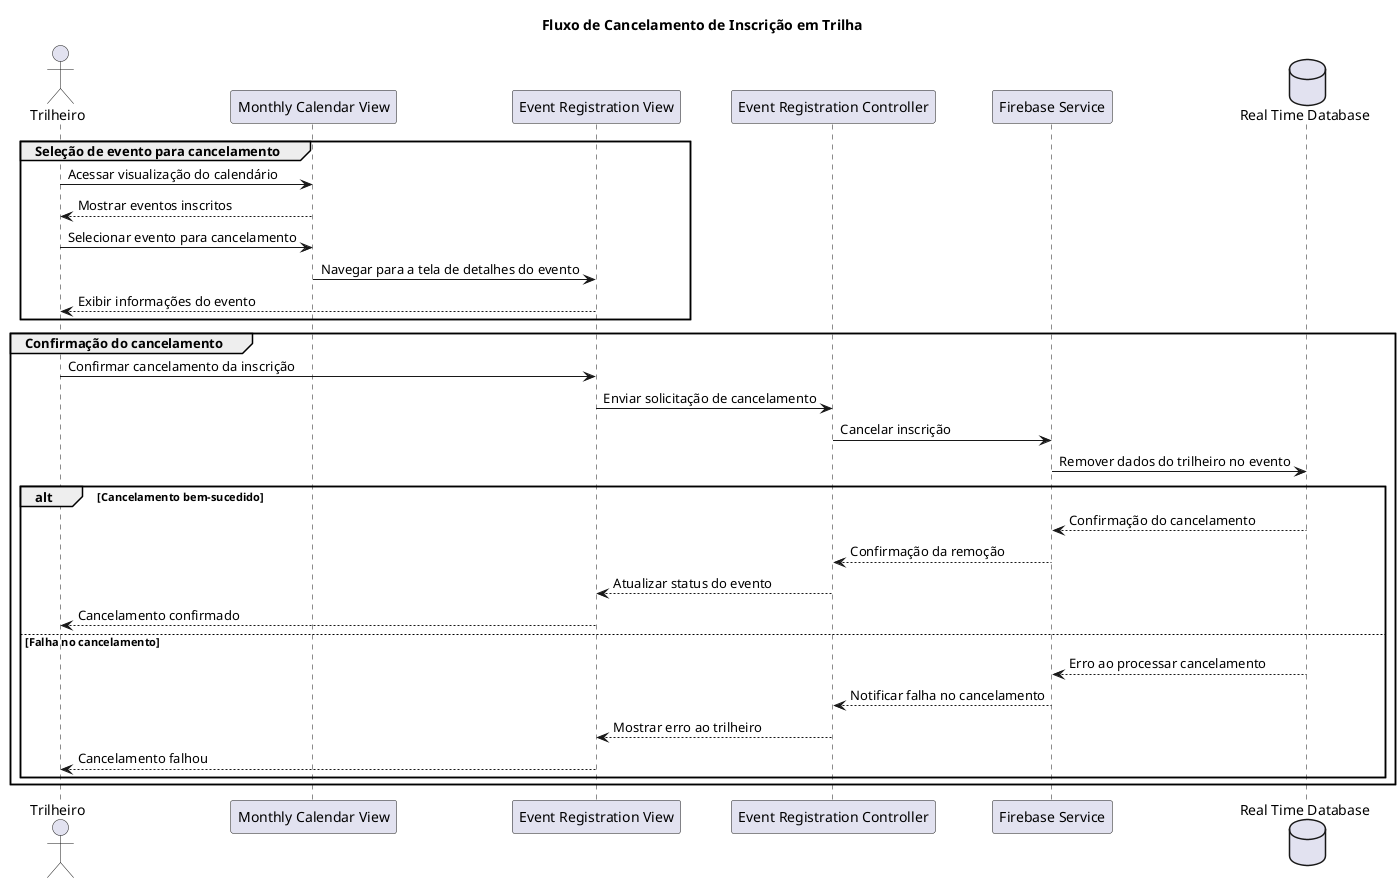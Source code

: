 @startuml pe_na_pedra_sequence_diagram_13

title Fluxo de Cancelamento de Inscrição em Trilha

actor Trilheiro as tr
participant "Monthly Calendar View" as mcv
participant "Event Registration View" as erv
participant "Event Registration Controller" as evc
participant "Firebase Service" as firebase
database "Real Time Database" as realTimeDatabase

group Seleção de evento para cancelamento
    tr -> mcv: Acessar visualização do calendário
    mcv --> tr: Mostrar eventos inscritos
    tr -> mcv: Selecionar evento para cancelamento
    mcv -> erv: Navegar para a tela de detalhes do evento
    erv --> tr: Exibir informações do evento
end

group Confirmação do cancelamento
    tr -> erv: Confirmar cancelamento da inscrição
    erv -> evc: Enviar solicitação de cancelamento
    evc -> firebase: Cancelar inscrição
    firebase -> realTimeDatabase: Remover dados do trilheiro no evento
    alt Cancelamento bem-sucedido
        realTimeDatabase --> firebase: Confirmação do cancelamento
        firebase --> evc: Confirmação da remoção
        evc --> erv: Atualizar status do evento
        erv --> tr: Cancelamento confirmado
    else Falha no cancelamento
        realTimeDatabase --> firebase: Erro ao processar cancelamento
        firebase --> evc: Notificar falha no cancelamento
        evc --> erv: Mostrar erro ao trilheiro
        erv --> tr: Cancelamento falhou
    end
end

@enduml

